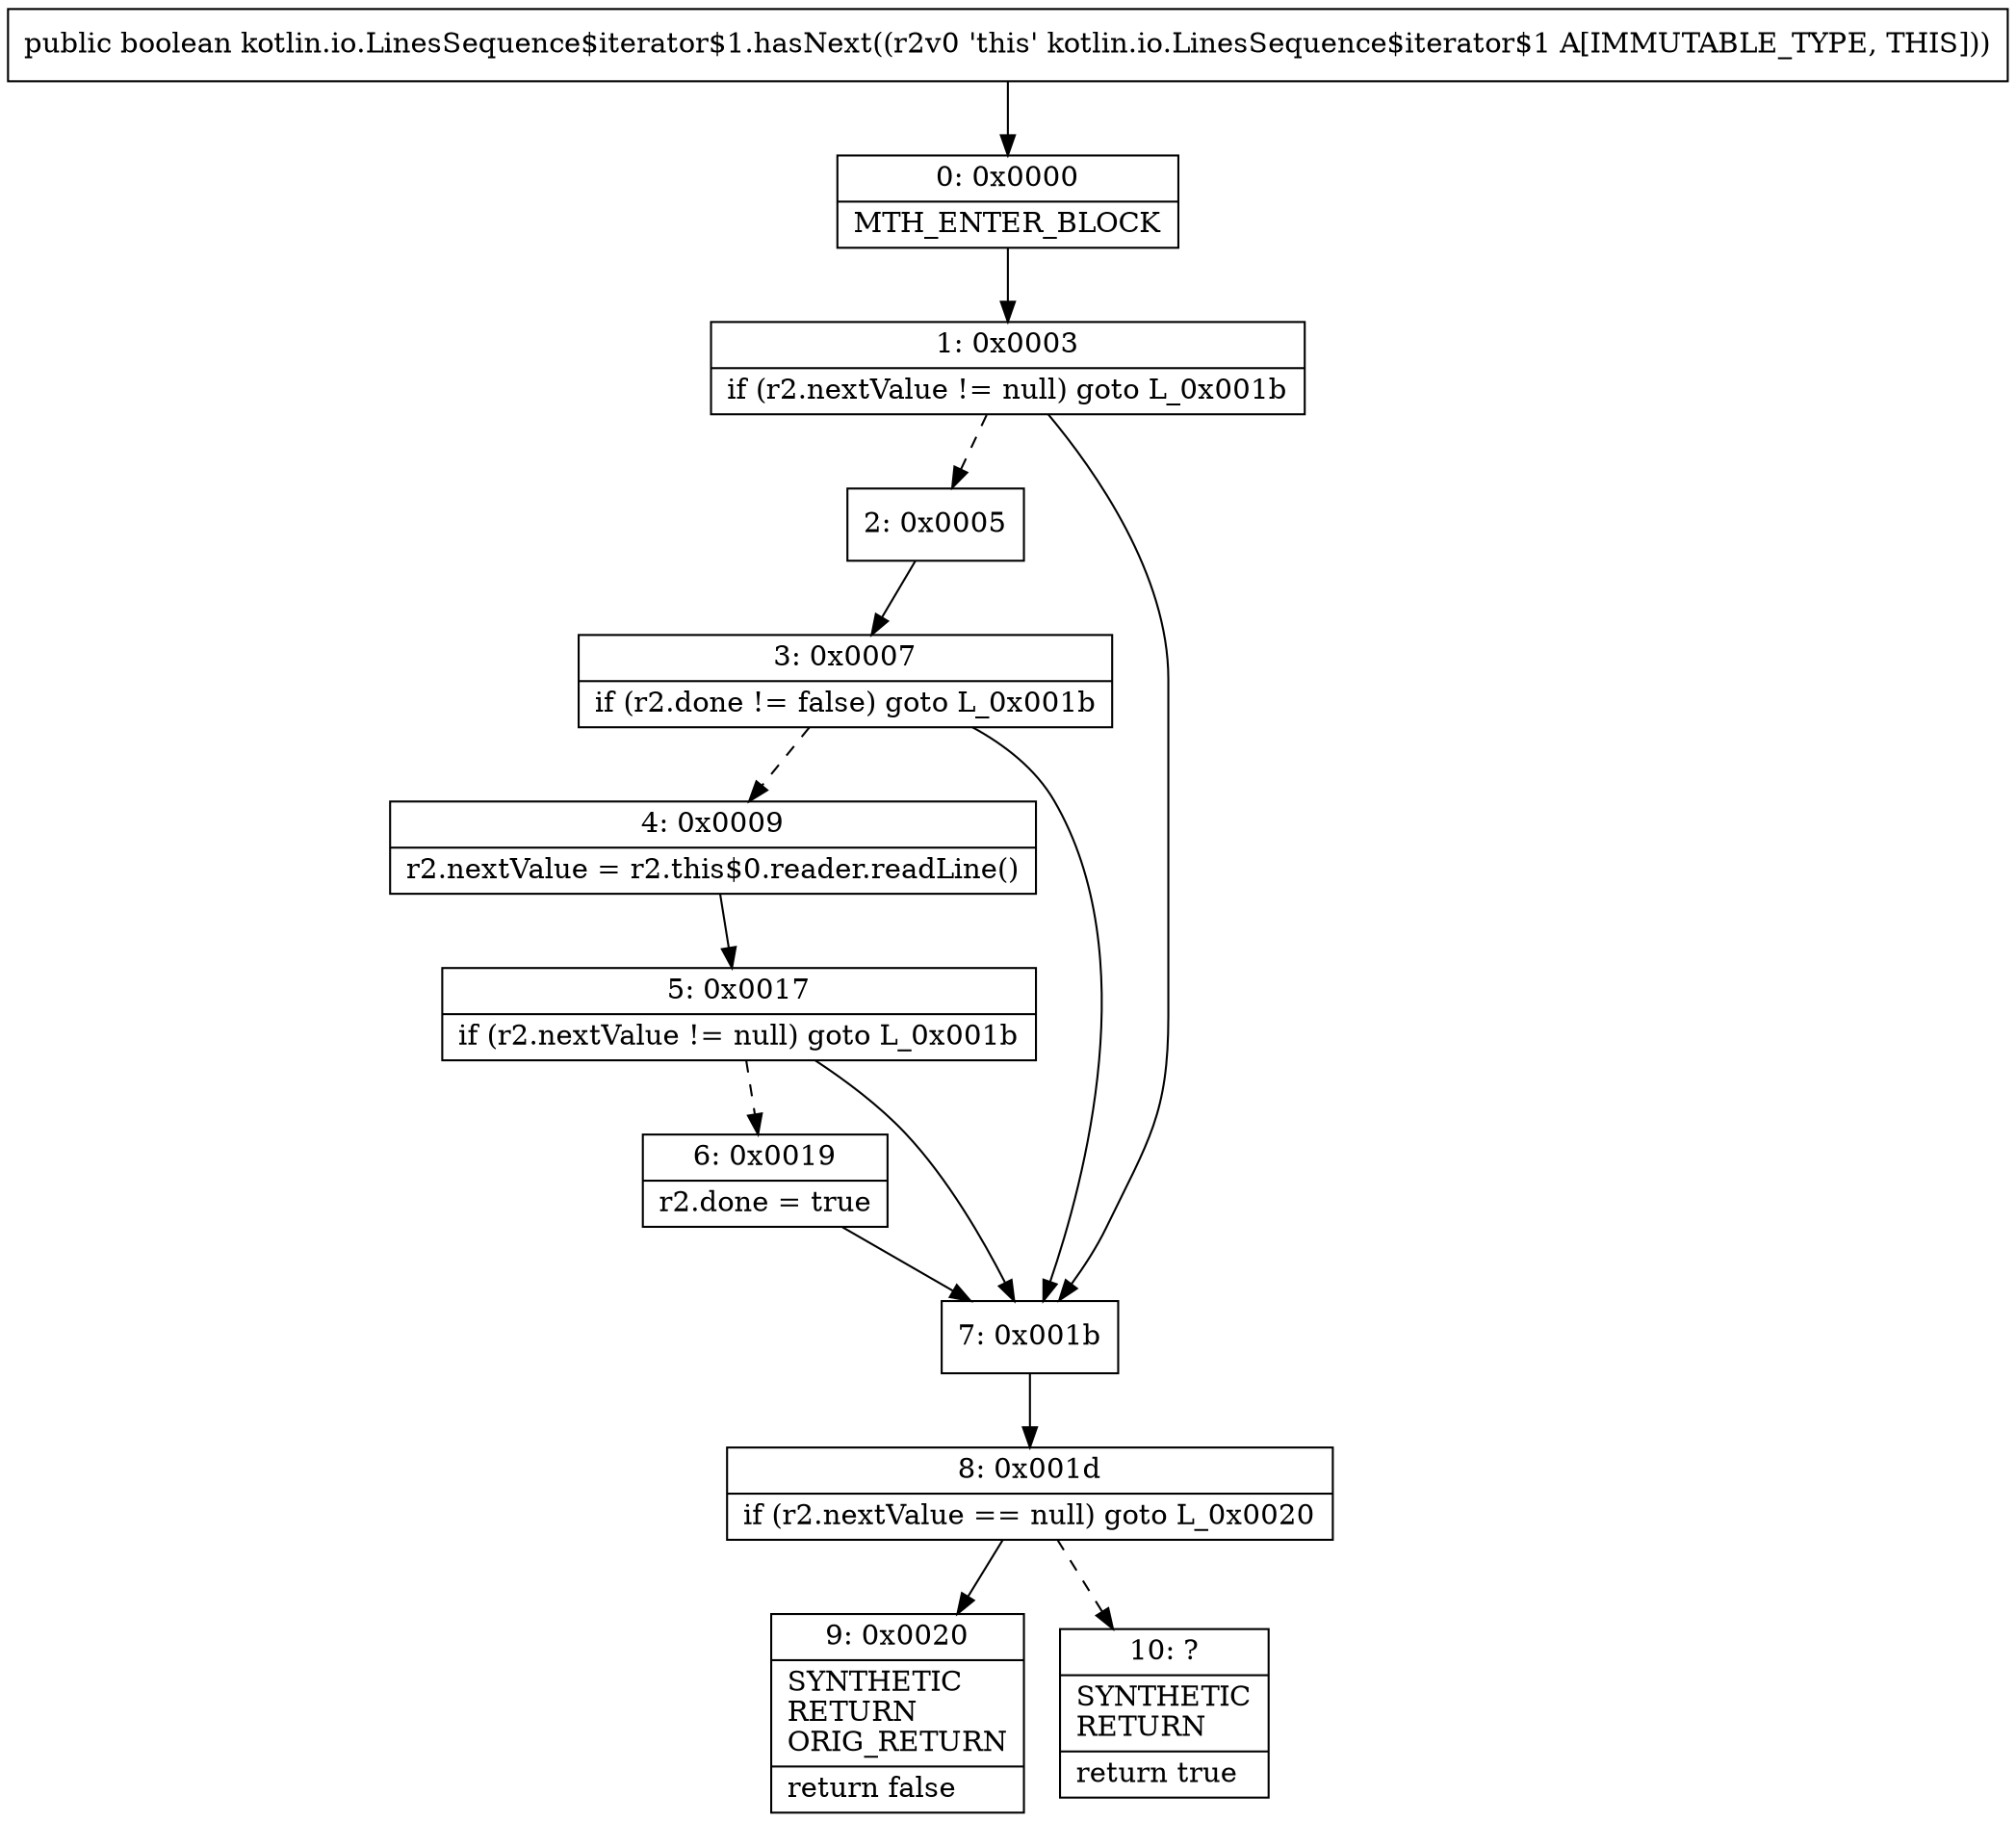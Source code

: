 digraph "CFG forkotlin.io.LinesSequence$iterator$1.hasNext()Z" {
Node_0 [shape=record,label="{0\:\ 0x0000|MTH_ENTER_BLOCK\l}"];
Node_1 [shape=record,label="{1\:\ 0x0003|if (r2.nextValue != null) goto L_0x001b\l}"];
Node_2 [shape=record,label="{2\:\ 0x0005}"];
Node_3 [shape=record,label="{3\:\ 0x0007|if (r2.done != false) goto L_0x001b\l}"];
Node_4 [shape=record,label="{4\:\ 0x0009|r2.nextValue = r2.this$0.reader.readLine()\l}"];
Node_5 [shape=record,label="{5\:\ 0x0017|if (r2.nextValue != null) goto L_0x001b\l}"];
Node_6 [shape=record,label="{6\:\ 0x0019|r2.done = true\l}"];
Node_7 [shape=record,label="{7\:\ 0x001b}"];
Node_8 [shape=record,label="{8\:\ 0x001d|if (r2.nextValue == null) goto L_0x0020\l}"];
Node_9 [shape=record,label="{9\:\ 0x0020|SYNTHETIC\lRETURN\lORIG_RETURN\l|return false\l}"];
Node_10 [shape=record,label="{10\:\ ?|SYNTHETIC\lRETURN\l|return true\l}"];
MethodNode[shape=record,label="{public boolean kotlin.io.LinesSequence$iterator$1.hasNext((r2v0 'this' kotlin.io.LinesSequence$iterator$1 A[IMMUTABLE_TYPE, THIS])) }"];
MethodNode -> Node_0;
Node_0 -> Node_1;
Node_1 -> Node_2[style=dashed];
Node_1 -> Node_7;
Node_2 -> Node_3;
Node_3 -> Node_4[style=dashed];
Node_3 -> Node_7;
Node_4 -> Node_5;
Node_5 -> Node_6[style=dashed];
Node_5 -> Node_7;
Node_6 -> Node_7;
Node_7 -> Node_8;
Node_8 -> Node_9;
Node_8 -> Node_10[style=dashed];
}

